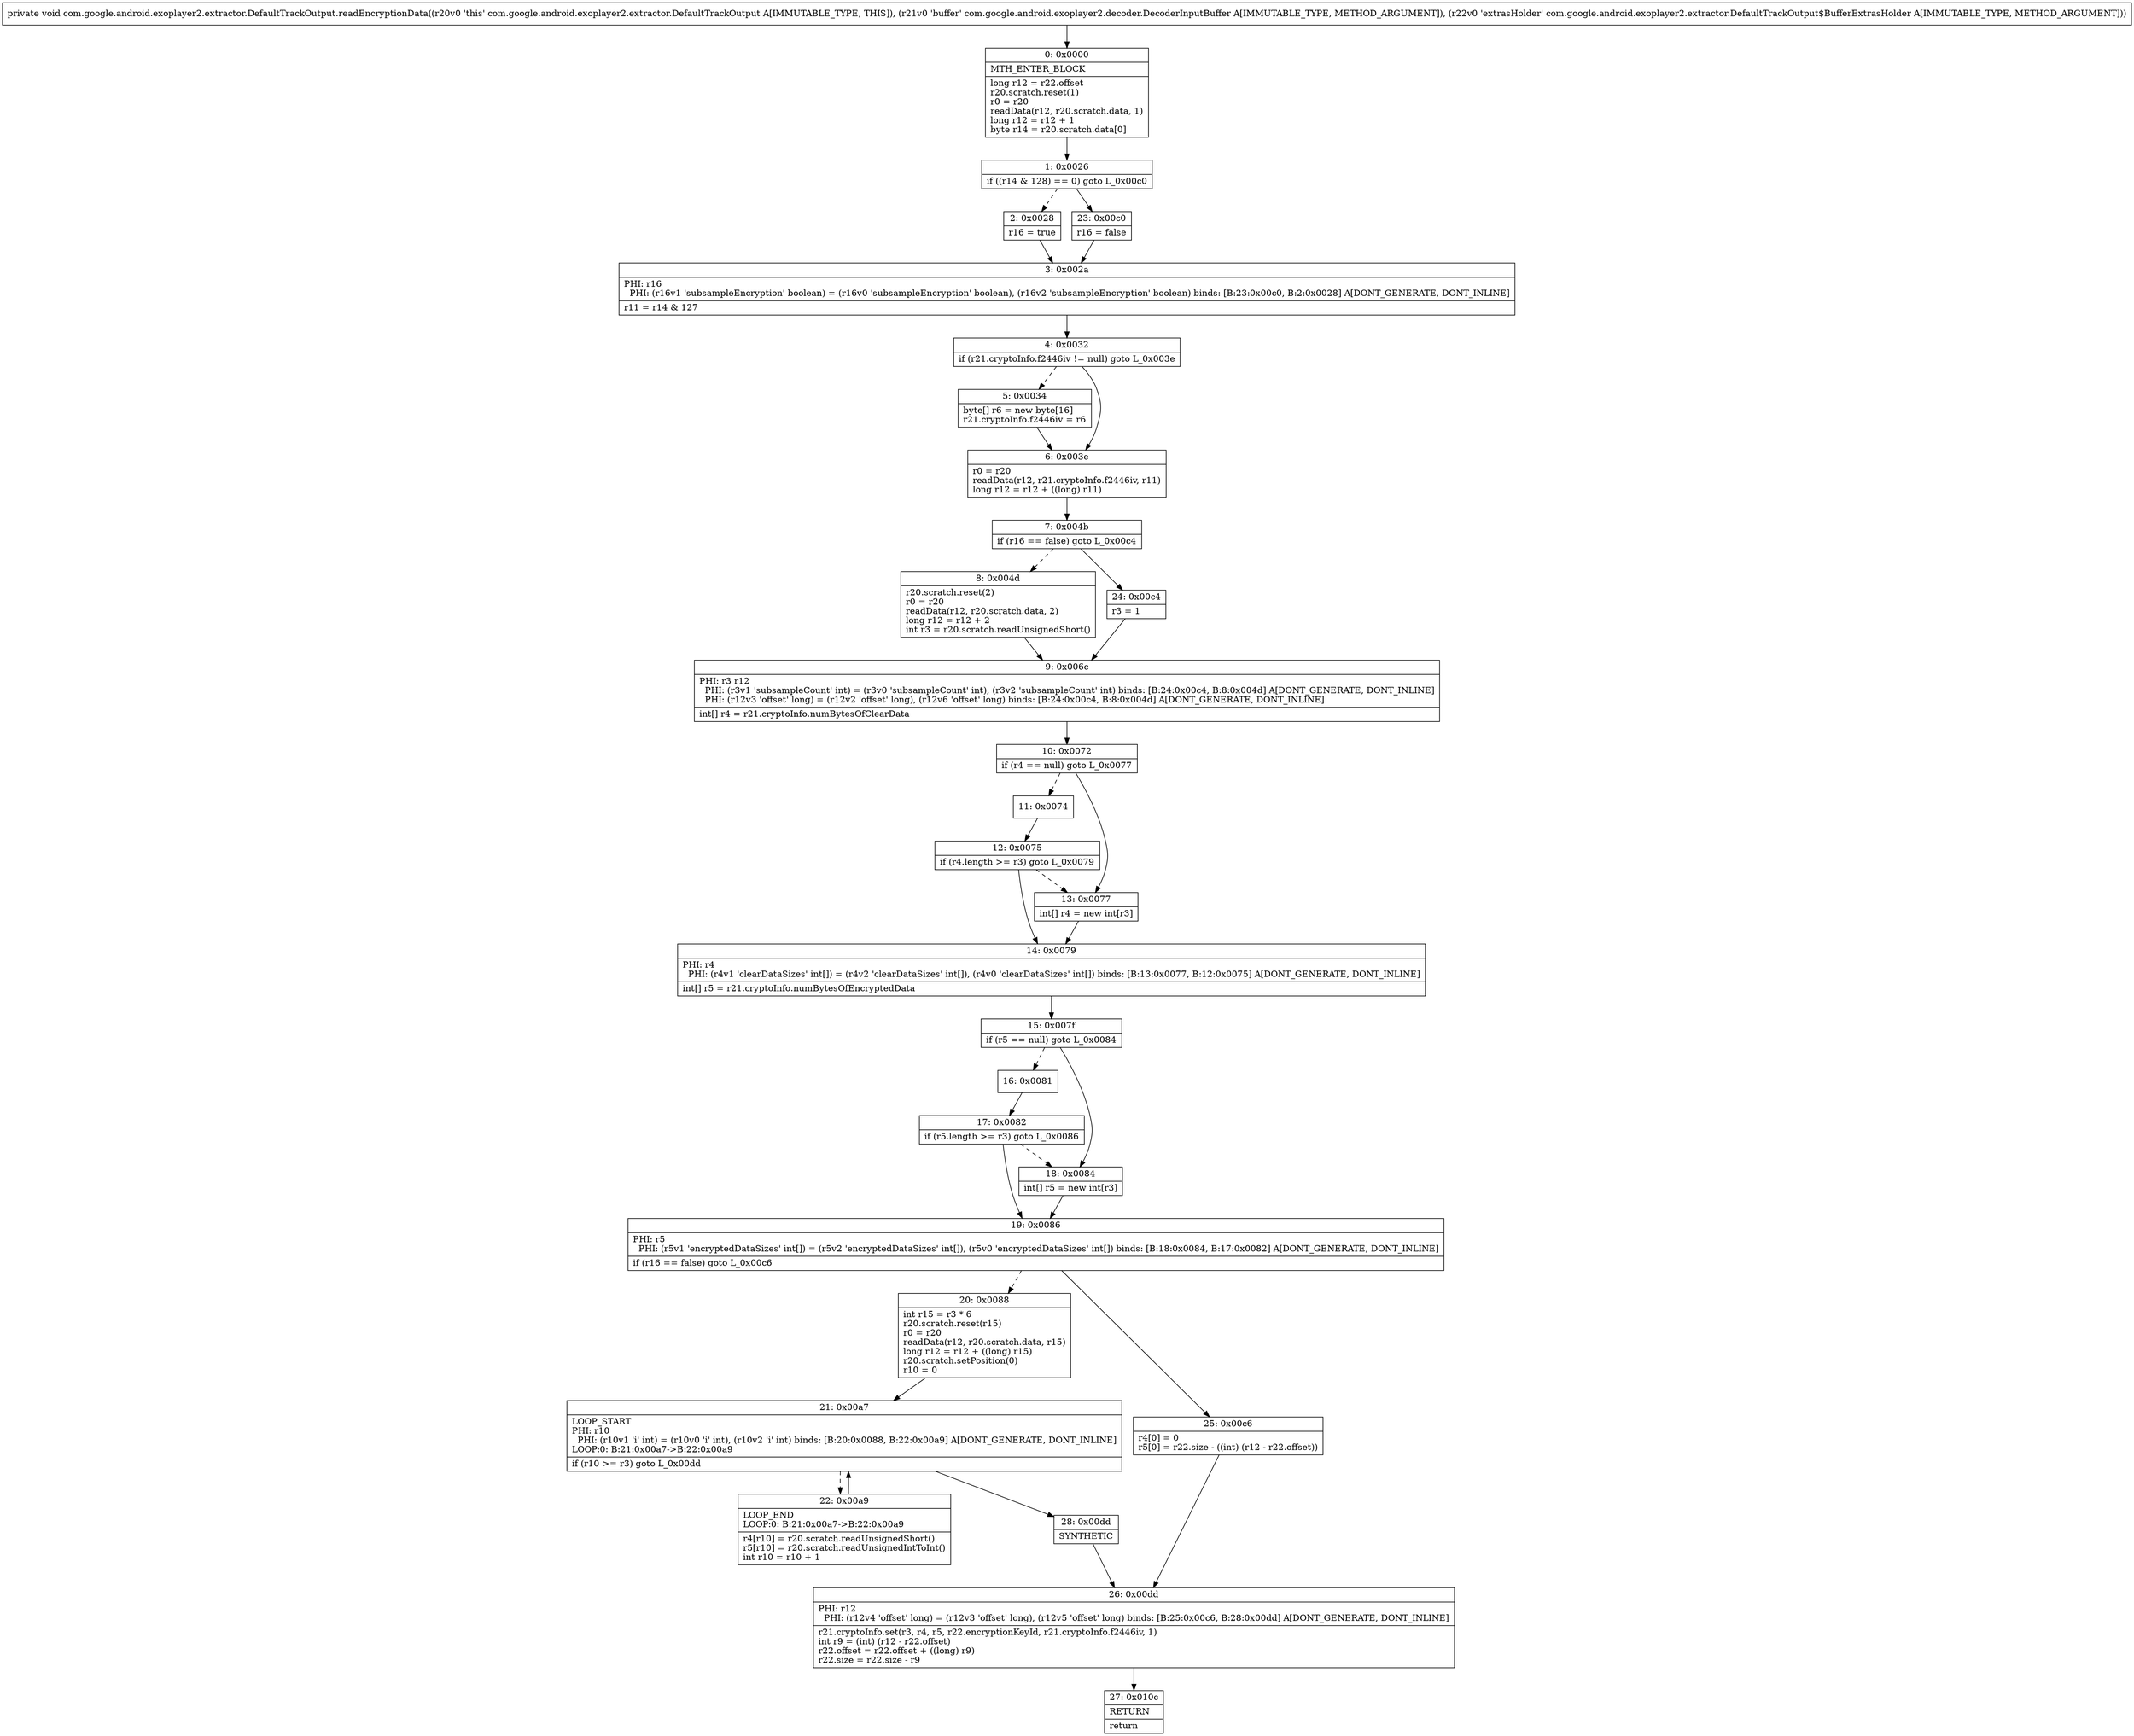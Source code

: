 digraph "CFG forcom.google.android.exoplayer2.extractor.DefaultTrackOutput.readEncryptionData(Lcom\/google\/android\/exoplayer2\/decoder\/DecoderInputBuffer;Lcom\/google\/android\/exoplayer2\/extractor\/DefaultTrackOutput$BufferExtrasHolder;)V" {
Node_0 [shape=record,label="{0\:\ 0x0000|MTH_ENTER_BLOCK\l|long r12 = r22.offset\lr20.scratch.reset(1)\lr0 = r20\lreadData(r12, r20.scratch.data, 1)\llong r12 = r12 + 1\lbyte r14 = r20.scratch.data[0]\l}"];
Node_1 [shape=record,label="{1\:\ 0x0026|if ((r14 & 128) == 0) goto L_0x00c0\l}"];
Node_2 [shape=record,label="{2\:\ 0x0028|r16 = true\l}"];
Node_3 [shape=record,label="{3\:\ 0x002a|PHI: r16 \l  PHI: (r16v1 'subsampleEncryption' boolean) = (r16v0 'subsampleEncryption' boolean), (r16v2 'subsampleEncryption' boolean) binds: [B:23:0x00c0, B:2:0x0028] A[DONT_GENERATE, DONT_INLINE]\l|r11 = r14 & 127\l}"];
Node_4 [shape=record,label="{4\:\ 0x0032|if (r21.cryptoInfo.f2446iv != null) goto L_0x003e\l}"];
Node_5 [shape=record,label="{5\:\ 0x0034|byte[] r6 = new byte[16]\lr21.cryptoInfo.f2446iv = r6\l}"];
Node_6 [shape=record,label="{6\:\ 0x003e|r0 = r20\lreadData(r12, r21.cryptoInfo.f2446iv, r11)\llong r12 = r12 + ((long) r11)\l}"];
Node_7 [shape=record,label="{7\:\ 0x004b|if (r16 == false) goto L_0x00c4\l}"];
Node_8 [shape=record,label="{8\:\ 0x004d|r20.scratch.reset(2)\lr0 = r20\lreadData(r12, r20.scratch.data, 2)\llong r12 = r12 + 2\lint r3 = r20.scratch.readUnsignedShort()\l}"];
Node_9 [shape=record,label="{9\:\ 0x006c|PHI: r3 r12 \l  PHI: (r3v1 'subsampleCount' int) = (r3v0 'subsampleCount' int), (r3v2 'subsampleCount' int) binds: [B:24:0x00c4, B:8:0x004d] A[DONT_GENERATE, DONT_INLINE]\l  PHI: (r12v3 'offset' long) = (r12v2 'offset' long), (r12v6 'offset' long) binds: [B:24:0x00c4, B:8:0x004d] A[DONT_GENERATE, DONT_INLINE]\l|int[] r4 = r21.cryptoInfo.numBytesOfClearData\l}"];
Node_10 [shape=record,label="{10\:\ 0x0072|if (r4 == null) goto L_0x0077\l}"];
Node_11 [shape=record,label="{11\:\ 0x0074}"];
Node_12 [shape=record,label="{12\:\ 0x0075|if (r4.length \>= r3) goto L_0x0079\l}"];
Node_13 [shape=record,label="{13\:\ 0x0077|int[] r4 = new int[r3]\l}"];
Node_14 [shape=record,label="{14\:\ 0x0079|PHI: r4 \l  PHI: (r4v1 'clearDataSizes' int[]) = (r4v2 'clearDataSizes' int[]), (r4v0 'clearDataSizes' int[]) binds: [B:13:0x0077, B:12:0x0075] A[DONT_GENERATE, DONT_INLINE]\l|int[] r5 = r21.cryptoInfo.numBytesOfEncryptedData\l}"];
Node_15 [shape=record,label="{15\:\ 0x007f|if (r5 == null) goto L_0x0084\l}"];
Node_16 [shape=record,label="{16\:\ 0x0081}"];
Node_17 [shape=record,label="{17\:\ 0x0082|if (r5.length \>= r3) goto L_0x0086\l}"];
Node_18 [shape=record,label="{18\:\ 0x0084|int[] r5 = new int[r3]\l}"];
Node_19 [shape=record,label="{19\:\ 0x0086|PHI: r5 \l  PHI: (r5v1 'encryptedDataSizes' int[]) = (r5v2 'encryptedDataSizes' int[]), (r5v0 'encryptedDataSizes' int[]) binds: [B:18:0x0084, B:17:0x0082] A[DONT_GENERATE, DONT_INLINE]\l|if (r16 == false) goto L_0x00c6\l}"];
Node_20 [shape=record,label="{20\:\ 0x0088|int r15 = r3 * 6\lr20.scratch.reset(r15)\lr0 = r20\lreadData(r12, r20.scratch.data, r15)\llong r12 = r12 + ((long) r15)\lr20.scratch.setPosition(0)\lr10 = 0\l}"];
Node_21 [shape=record,label="{21\:\ 0x00a7|LOOP_START\lPHI: r10 \l  PHI: (r10v1 'i' int) = (r10v0 'i' int), (r10v2 'i' int) binds: [B:20:0x0088, B:22:0x00a9] A[DONT_GENERATE, DONT_INLINE]\lLOOP:0: B:21:0x00a7\-\>B:22:0x00a9\l|if (r10 \>= r3) goto L_0x00dd\l}"];
Node_22 [shape=record,label="{22\:\ 0x00a9|LOOP_END\lLOOP:0: B:21:0x00a7\-\>B:22:0x00a9\l|r4[r10] = r20.scratch.readUnsignedShort()\lr5[r10] = r20.scratch.readUnsignedIntToInt()\lint r10 = r10 + 1\l}"];
Node_23 [shape=record,label="{23\:\ 0x00c0|r16 = false\l}"];
Node_24 [shape=record,label="{24\:\ 0x00c4|r3 = 1\l}"];
Node_25 [shape=record,label="{25\:\ 0x00c6|r4[0] = 0\lr5[0] = r22.size \- ((int) (r12 \- r22.offset))\l}"];
Node_26 [shape=record,label="{26\:\ 0x00dd|PHI: r12 \l  PHI: (r12v4 'offset' long) = (r12v3 'offset' long), (r12v5 'offset' long) binds: [B:25:0x00c6, B:28:0x00dd] A[DONT_GENERATE, DONT_INLINE]\l|r21.cryptoInfo.set(r3, r4, r5, r22.encryptionKeyId, r21.cryptoInfo.f2446iv, 1)\lint r9 = (int) (r12 \- r22.offset)\lr22.offset = r22.offset + ((long) r9)\lr22.size = r22.size \- r9\l}"];
Node_27 [shape=record,label="{27\:\ 0x010c|RETURN\l|return\l}"];
Node_28 [shape=record,label="{28\:\ 0x00dd|SYNTHETIC\l}"];
MethodNode[shape=record,label="{private void com.google.android.exoplayer2.extractor.DefaultTrackOutput.readEncryptionData((r20v0 'this' com.google.android.exoplayer2.extractor.DefaultTrackOutput A[IMMUTABLE_TYPE, THIS]), (r21v0 'buffer' com.google.android.exoplayer2.decoder.DecoderInputBuffer A[IMMUTABLE_TYPE, METHOD_ARGUMENT]), (r22v0 'extrasHolder' com.google.android.exoplayer2.extractor.DefaultTrackOutput$BufferExtrasHolder A[IMMUTABLE_TYPE, METHOD_ARGUMENT])) }"];
MethodNode -> Node_0;
Node_0 -> Node_1;
Node_1 -> Node_2[style=dashed];
Node_1 -> Node_23;
Node_2 -> Node_3;
Node_3 -> Node_4;
Node_4 -> Node_5[style=dashed];
Node_4 -> Node_6;
Node_5 -> Node_6;
Node_6 -> Node_7;
Node_7 -> Node_8[style=dashed];
Node_7 -> Node_24;
Node_8 -> Node_9;
Node_9 -> Node_10;
Node_10 -> Node_11[style=dashed];
Node_10 -> Node_13;
Node_11 -> Node_12;
Node_12 -> Node_13[style=dashed];
Node_12 -> Node_14;
Node_13 -> Node_14;
Node_14 -> Node_15;
Node_15 -> Node_16[style=dashed];
Node_15 -> Node_18;
Node_16 -> Node_17;
Node_17 -> Node_18[style=dashed];
Node_17 -> Node_19;
Node_18 -> Node_19;
Node_19 -> Node_20[style=dashed];
Node_19 -> Node_25;
Node_20 -> Node_21;
Node_21 -> Node_22[style=dashed];
Node_21 -> Node_28;
Node_22 -> Node_21;
Node_23 -> Node_3;
Node_24 -> Node_9;
Node_25 -> Node_26;
Node_26 -> Node_27;
Node_28 -> Node_26;
}

